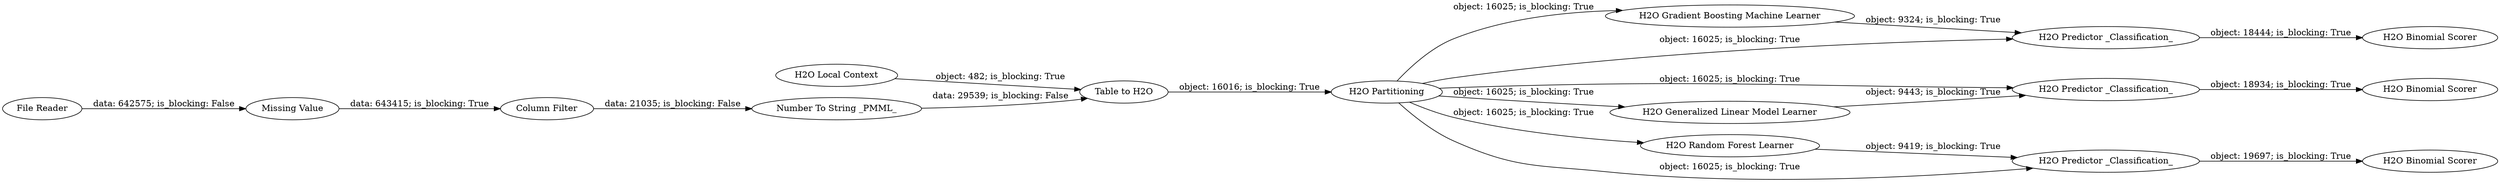 digraph {
	"-7389671952005027604_17" [label="H2O Predictor _Classification_"]
	"-7389671952005027604_3" [label="H2O Local Context"]
	"-7389671952005027604_18" [label="H2O Binomial Scorer"]
	"-7389671952005027604_7" [label="H2O Gradient Boosting Machine Learner"]
	"-7389671952005027604_9" [label="H2O Predictor _Classification_"]
	"-7389671952005027604_14" [label="H2O Binomial Scorer"]
	"-7389671952005027604_2" [label="Missing Value"]
	"-7389671952005027604_8" [label="H2O Partitioning"]
	"-7389671952005027604_6" [label="Table to H2O"]
	"-7389671952005027604_1" [label="File Reader"]
	"-7389671952005027604_15" [label="H2O Predictor _Classification_"]
	"-7389671952005027604_5" [label="Column Filter"]
	"-7389671952005027604_10" [label="H2O Binomial Scorer"]
	"-7389671952005027604_12" [label="Number To String _PMML_"]
	"-7389671952005027604_16" [label="H2O Generalized Linear Model Learner"]
	"-7389671952005027604_13" [label="H2O Random Forest Learner"]
	"-7389671952005027604_9" -> "-7389671952005027604_10" [label="object: 18444; is_blocking: True"]
	"-7389671952005027604_15" -> "-7389671952005027604_14" [label="object: 19697; is_blocking: True"]
	"-7389671952005027604_8" -> "-7389671952005027604_9" [label="object: 16025; is_blocking: True"]
	"-7389671952005027604_6" -> "-7389671952005027604_8" [label="object: 16016; is_blocking: True"]
	"-7389671952005027604_2" -> "-7389671952005027604_5" [label="data: 643415; is_blocking: True"]
	"-7389671952005027604_3" -> "-7389671952005027604_6" [label="object: 482; is_blocking: True"]
	"-7389671952005027604_16" -> "-7389671952005027604_17" [label="object: 9443; is_blocking: True"]
	"-7389671952005027604_8" -> "-7389671952005027604_16" [label="object: 16025; is_blocking: True"]
	"-7389671952005027604_8" -> "-7389671952005027604_17" [label="object: 16025; is_blocking: True"]
	"-7389671952005027604_8" -> "-7389671952005027604_7" [label="object: 16025; is_blocking: True"]
	"-7389671952005027604_8" -> "-7389671952005027604_15" [label="object: 16025; is_blocking: True"]
	"-7389671952005027604_1" -> "-7389671952005027604_2" [label="data: 642575; is_blocking: False"]
	"-7389671952005027604_5" -> "-7389671952005027604_12" [label="data: 21035; is_blocking: False"]
	"-7389671952005027604_12" -> "-7389671952005027604_6" [label="data: 29539; is_blocking: False"]
	"-7389671952005027604_7" -> "-7389671952005027604_9" [label="object: 9324; is_blocking: True"]
	"-7389671952005027604_8" -> "-7389671952005027604_13" [label="object: 16025; is_blocking: True"]
	"-7389671952005027604_13" -> "-7389671952005027604_15" [label="object: 9419; is_blocking: True"]
	"-7389671952005027604_17" -> "-7389671952005027604_18" [label="object: 18934; is_blocking: True"]
	rankdir=LR
}
